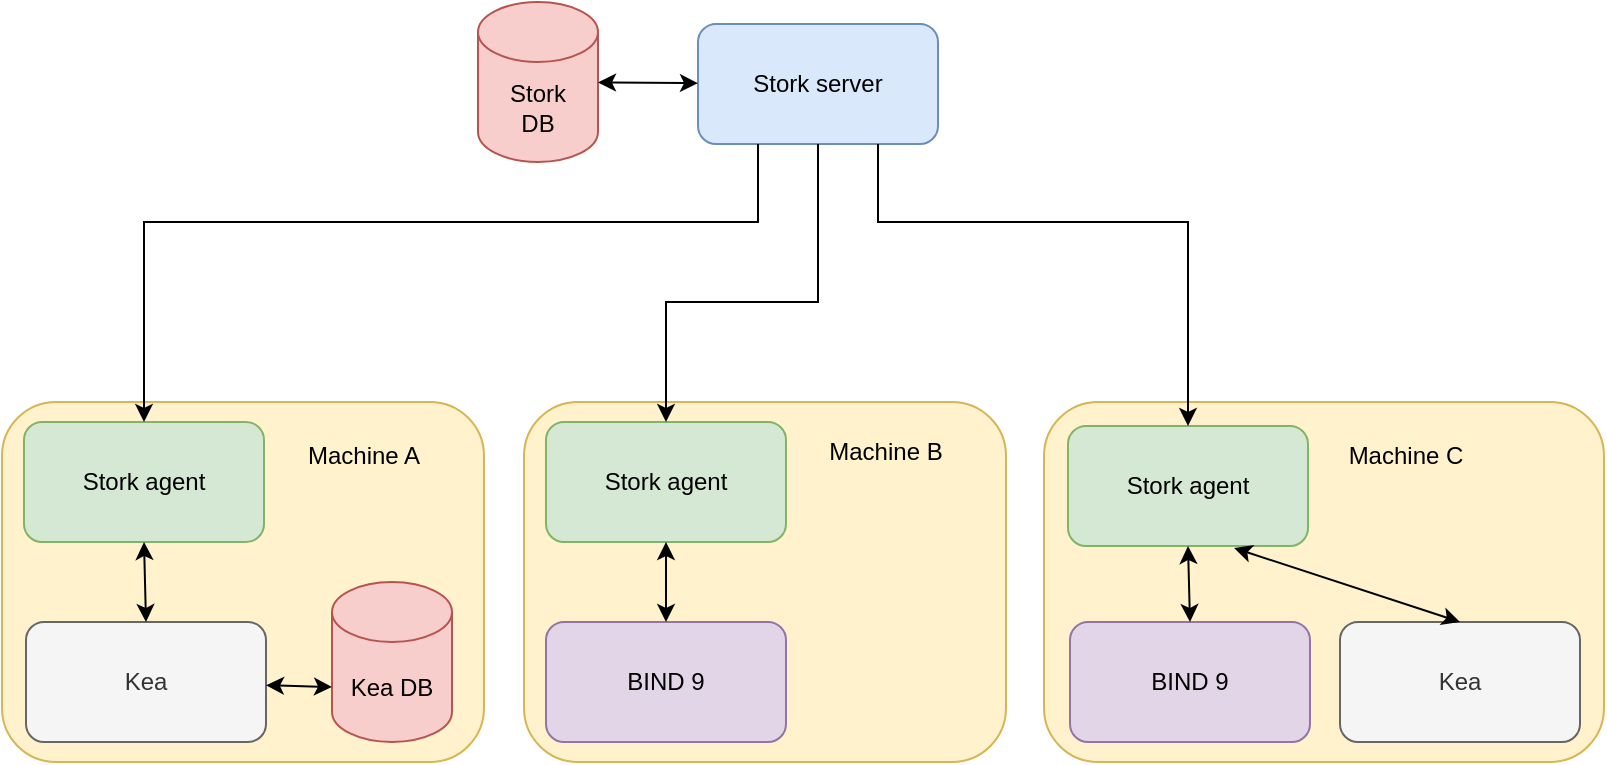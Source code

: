 <mxfile version="24.7.17">
  <diagram name="Page-1" id="d409ON66IGkoI8sgQJLM">
    <mxGraphModel dx="1462" dy="888" grid="1" gridSize="10" guides="1" tooltips="1" connect="1" arrows="1" fold="1" page="1" pageScale="1" pageWidth="850" pageHeight="1100" math="0" shadow="0">
      <root>
        <mxCell id="0" />
        <mxCell id="1" parent="0" />
        <mxCell id="D-2PI-2sQkaJQKDz_X05-3" value="" style="rounded=1;whiteSpace=wrap;html=1;fillColor=#fff2cc;strokeColor=#d6b656;" vertex="1" parent="1">
          <mxGeometry x="24" y="290" width="241" height="180" as="geometry" />
        </mxCell>
        <mxCell id="D-2PI-2sQkaJQKDz_X05-1" value="Stork server" style="rounded=1;whiteSpace=wrap;html=1;fillColor=#dae8fc;strokeColor=#6c8ebf;" vertex="1" parent="1">
          <mxGeometry x="372" y="101" width="120" height="60" as="geometry" />
        </mxCell>
        <mxCell id="D-2PI-2sQkaJQKDz_X05-2" value="Stork agent" style="rounded=1;whiteSpace=wrap;html=1;fillColor=#d5e8d4;strokeColor=#82b366;" vertex="1" parent="1">
          <mxGeometry x="35" y="300" width="120" height="60" as="geometry" />
        </mxCell>
        <mxCell id="D-2PI-2sQkaJQKDz_X05-4" value="Kea" style="rounded=1;whiteSpace=wrap;html=1;fillColor=#f5f5f5;fontColor=#333333;strokeColor=#666666;" vertex="1" parent="1">
          <mxGeometry x="36" y="400" width="120" height="60" as="geometry" />
        </mxCell>
        <mxCell id="D-2PI-2sQkaJQKDz_X05-5" value="Kea DB" style="shape=cylinder3;whiteSpace=wrap;html=1;boundedLbl=1;backgroundOutline=1;size=15;fillColor=#f8cecc;strokeColor=#b85450;" vertex="1" parent="1">
          <mxGeometry x="189" y="380" width="60" height="80" as="geometry" />
        </mxCell>
        <mxCell id="D-2PI-2sQkaJQKDz_X05-6" value="Stork&lt;div&gt;DB&lt;/div&gt;" style="shape=cylinder3;whiteSpace=wrap;html=1;boundedLbl=1;backgroundOutline=1;size=15;fillColor=#f8cecc;strokeColor=#b85450;" vertex="1" parent="1">
          <mxGeometry x="262" y="90" width="60" height="80" as="geometry" />
        </mxCell>
        <mxCell id="D-2PI-2sQkaJQKDz_X05-7" value="Machine A" style="text;html=1;align=center;verticalAlign=middle;whiteSpace=wrap;rounded=0;" vertex="1" parent="1">
          <mxGeometry x="175" y="302" width="60" height="30" as="geometry" />
        </mxCell>
        <mxCell id="D-2PI-2sQkaJQKDz_X05-9" value="" style="endArrow=classic;startArrow=classic;html=1;rounded=0;exitX=0.5;exitY=0;exitDx=0;exitDy=0;entryX=0.5;entryY=1;entryDx=0;entryDy=0;" edge="1" parent="1" source="D-2PI-2sQkaJQKDz_X05-4" target="D-2PI-2sQkaJQKDz_X05-2">
          <mxGeometry width="50" height="50" relative="1" as="geometry">
            <mxPoint x="64" y="410" as="sourcePoint" />
            <mxPoint x="114" y="360" as="targetPoint" />
          </mxGeometry>
        </mxCell>
        <mxCell id="D-2PI-2sQkaJQKDz_X05-10" value="" style="endArrow=classic;startArrow=classic;html=1;rounded=0;entryX=0;entryY=0;entryDx=0;entryDy=52.5;entryPerimeter=0;" edge="1" parent="1" source="D-2PI-2sQkaJQKDz_X05-4" target="D-2PI-2sQkaJQKDz_X05-5">
          <mxGeometry width="50" height="50" relative="1" as="geometry">
            <mxPoint x="314" y="480" as="sourcePoint" />
            <mxPoint x="364" y="430" as="targetPoint" />
          </mxGeometry>
        </mxCell>
        <mxCell id="D-2PI-2sQkaJQKDz_X05-11" value="" style="rounded=1;whiteSpace=wrap;html=1;fillColor=#fff2cc;strokeColor=#d6b656;" vertex="1" parent="1">
          <mxGeometry x="285" y="290" width="241" height="180" as="geometry" />
        </mxCell>
        <mxCell id="D-2PI-2sQkaJQKDz_X05-12" value="Stork agent" style="rounded=1;whiteSpace=wrap;html=1;fillColor=#d5e8d4;strokeColor=#82b366;" vertex="1" parent="1">
          <mxGeometry x="296" y="300" width="120" height="60" as="geometry" />
        </mxCell>
        <mxCell id="D-2PI-2sQkaJQKDz_X05-13" value="BIND 9" style="rounded=1;whiteSpace=wrap;html=1;fillColor=#e1d5e7;strokeColor=#9673a6;" vertex="1" parent="1">
          <mxGeometry x="296" y="400" width="120" height="60" as="geometry" />
        </mxCell>
        <mxCell id="D-2PI-2sQkaJQKDz_X05-15" value="Machine B" style="text;html=1;align=center;verticalAlign=middle;whiteSpace=wrap;rounded=0;" vertex="1" parent="1">
          <mxGeometry x="436" y="300" width="60" height="30" as="geometry" />
        </mxCell>
        <mxCell id="D-2PI-2sQkaJQKDz_X05-16" value="" style="endArrow=classic;startArrow=classic;html=1;rounded=0;exitX=0.5;exitY=0;exitDx=0;exitDy=0;entryX=0.5;entryY=1;entryDx=0;entryDy=0;" edge="1" parent="1" source="D-2PI-2sQkaJQKDz_X05-13" target="D-2PI-2sQkaJQKDz_X05-12">
          <mxGeometry width="50" height="50" relative="1" as="geometry">
            <mxPoint x="325" y="410" as="sourcePoint" />
            <mxPoint x="375" y="360" as="targetPoint" />
          </mxGeometry>
        </mxCell>
        <mxCell id="D-2PI-2sQkaJQKDz_X05-18" value="" style="rounded=1;whiteSpace=wrap;html=1;fillColor=#fff2cc;strokeColor=#d6b656;" vertex="1" parent="1">
          <mxGeometry x="545" y="290" width="280" height="180" as="geometry" />
        </mxCell>
        <mxCell id="D-2PI-2sQkaJQKDz_X05-19" value="Stork agent" style="rounded=1;whiteSpace=wrap;html=1;fillColor=#d5e8d4;strokeColor=#82b366;" vertex="1" parent="1">
          <mxGeometry x="557" y="302" width="120" height="60" as="geometry" />
        </mxCell>
        <mxCell id="D-2PI-2sQkaJQKDz_X05-20" value="BIND 9" style="rounded=1;whiteSpace=wrap;html=1;fillColor=#e1d5e7;strokeColor=#9673a6;" vertex="1" parent="1">
          <mxGeometry x="558" y="400" width="120" height="60" as="geometry" />
        </mxCell>
        <mxCell id="D-2PI-2sQkaJQKDz_X05-21" value="Machine C" style="text;html=1;align=center;verticalAlign=middle;whiteSpace=wrap;rounded=0;" vertex="1" parent="1">
          <mxGeometry x="696" y="302" width="60" height="30" as="geometry" />
        </mxCell>
        <mxCell id="D-2PI-2sQkaJQKDz_X05-22" value="" style="endArrow=classic;startArrow=classic;html=1;rounded=0;exitX=0.5;exitY=0;exitDx=0;exitDy=0;entryX=0.5;entryY=1;entryDx=0;entryDy=0;" edge="1" parent="1" source="D-2PI-2sQkaJQKDz_X05-20" target="D-2PI-2sQkaJQKDz_X05-19">
          <mxGeometry width="50" height="50" relative="1" as="geometry">
            <mxPoint x="585" y="410" as="sourcePoint" />
            <mxPoint x="635" y="360" as="targetPoint" />
          </mxGeometry>
        </mxCell>
        <mxCell id="D-2PI-2sQkaJQKDz_X05-23" value="Kea" style="rounded=1;whiteSpace=wrap;html=1;fillColor=#f5f5f5;fontColor=#333333;strokeColor=#666666;" vertex="1" parent="1">
          <mxGeometry x="693" y="400" width="120" height="60" as="geometry" />
        </mxCell>
        <mxCell id="D-2PI-2sQkaJQKDz_X05-24" value="" style="endArrow=classic;startArrow=classic;html=1;rounded=0;exitX=0.5;exitY=0;exitDx=0;exitDy=0;entryX=0.692;entryY=1.017;entryDx=0;entryDy=0;entryPerimeter=0;" edge="1" parent="1" source="D-2PI-2sQkaJQKDz_X05-23" target="D-2PI-2sQkaJQKDz_X05-19">
          <mxGeometry width="50" height="50" relative="1" as="geometry">
            <mxPoint x="638" y="410" as="sourcePoint" />
            <mxPoint x="688" y="360" as="targetPoint" />
          </mxGeometry>
        </mxCell>
        <mxCell id="D-2PI-2sQkaJQKDz_X05-28" value="" style="endArrow=classic;startArrow=classic;html=1;rounded=0;" edge="1" parent="1" source="D-2PI-2sQkaJQKDz_X05-6" target="D-2PI-2sQkaJQKDz_X05-1">
          <mxGeometry width="50" height="50" relative="1" as="geometry">
            <mxPoint x="400" y="240" as="sourcePoint" />
            <mxPoint x="450" y="190" as="targetPoint" />
          </mxGeometry>
        </mxCell>
        <mxCell id="D-2PI-2sQkaJQKDz_X05-30" value="" style="endArrow=classic;html=1;rounded=0;exitX=0.25;exitY=1;exitDx=0;exitDy=0;entryX=0.5;entryY=0;entryDx=0;entryDy=0;" edge="1" parent="1" source="D-2PI-2sQkaJQKDz_X05-1" target="D-2PI-2sQkaJQKDz_X05-2">
          <mxGeometry width="50" height="50" relative="1" as="geometry">
            <mxPoint x="400" y="360" as="sourcePoint" />
            <mxPoint x="450" y="310" as="targetPoint" />
            <Array as="points">
              <mxPoint x="402" y="200" />
              <mxPoint x="95" y="200" />
            </Array>
          </mxGeometry>
        </mxCell>
        <mxCell id="D-2PI-2sQkaJQKDz_X05-31" value="" style="endArrow=classic;html=1;rounded=0;exitX=0.5;exitY=1;exitDx=0;exitDy=0;entryX=0.5;entryY=0;entryDx=0;entryDy=0;" edge="1" parent="1" source="D-2PI-2sQkaJQKDz_X05-1" target="D-2PI-2sQkaJQKDz_X05-12">
          <mxGeometry width="50" height="50" relative="1" as="geometry">
            <mxPoint x="450" y="360" as="sourcePoint" />
            <mxPoint x="500" y="310" as="targetPoint" />
            <Array as="points">
              <mxPoint x="432" y="240" />
              <mxPoint x="356" y="240" />
            </Array>
          </mxGeometry>
        </mxCell>
        <mxCell id="D-2PI-2sQkaJQKDz_X05-32" value="" style="endArrow=classic;html=1;rounded=0;exitX=0.75;exitY=1;exitDx=0;exitDy=0;entryX=0.5;entryY=0;entryDx=0;entryDy=0;" edge="1" parent="1" source="D-2PI-2sQkaJQKDz_X05-1" target="D-2PI-2sQkaJQKDz_X05-19">
          <mxGeometry width="50" height="50" relative="1" as="geometry">
            <mxPoint x="450" y="360" as="sourcePoint" />
            <mxPoint x="500" y="310" as="targetPoint" />
            <Array as="points">
              <mxPoint x="462" y="200" />
              <mxPoint x="617" y="200" />
            </Array>
          </mxGeometry>
        </mxCell>
      </root>
    </mxGraphModel>
  </diagram>
</mxfile>
